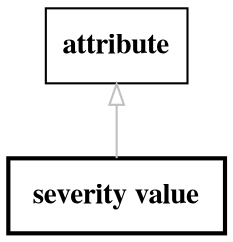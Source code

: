 // biolink model
digraph {
	graph [fontsize=32 penwidth=5]
	node [color=black fontname="times bold" shape=rectangle]
	edge [color=gray fontcolor=darkgray]
	"severity value" [label=" severity value " style=bold]
	attribute -> "severity value" [label="" arrowtail=onormal dir=back]
}
